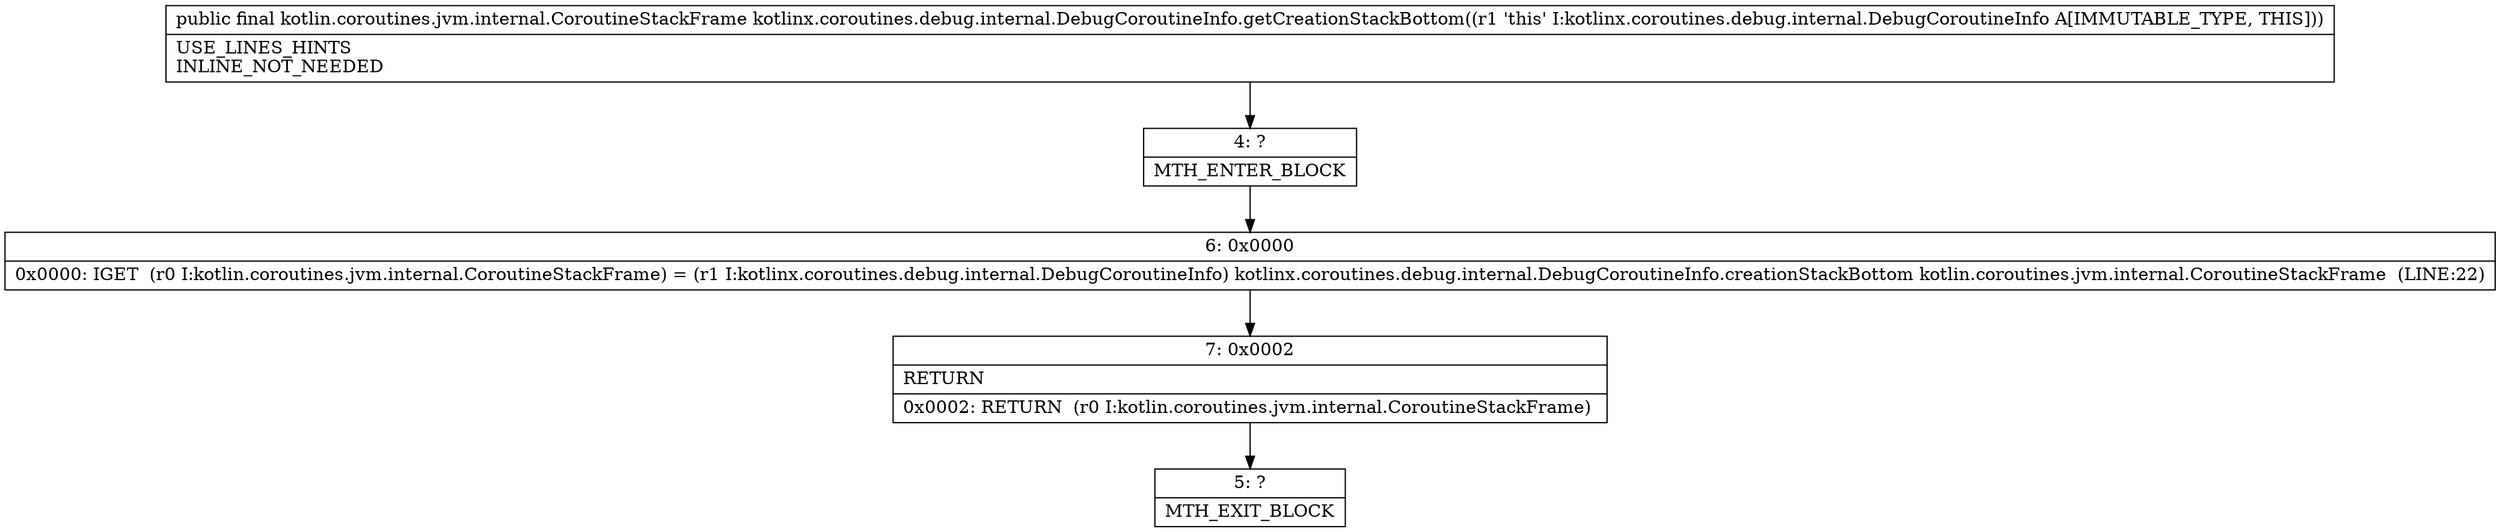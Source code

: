 digraph "CFG forkotlinx.coroutines.debug.internal.DebugCoroutineInfo.getCreationStackBottom()Lkotlin\/coroutines\/jvm\/internal\/CoroutineStackFrame;" {
Node_4 [shape=record,label="{4\:\ ?|MTH_ENTER_BLOCK\l}"];
Node_6 [shape=record,label="{6\:\ 0x0000|0x0000: IGET  (r0 I:kotlin.coroutines.jvm.internal.CoroutineStackFrame) = (r1 I:kotlinx.coroutines.debug.internal.DebugCoroutineInfo) kotlinx.coroutines.debug.internal.DebugCoroutineInfo.creationStackBottom kotlin.coroutines.jvm.internal.CoroutineStackFrame  (LINE:22)\l}"];
Node_7 [shape=record,label="{7\:\ 0x0002|RETURN\l|0x0002: RETURN  (r0 I:kotlin.coroutines.jvm.internal.CoroutineStackFrame) \l}"];
Node_5 [shape=record,label="{5\:\ ?|MTH_EXIT_BLOCK\l}"];
MethodNode[shape=record,label="{public final kotlin.coroutines.jvm.internal.CoroutineStackFrame kotlinx.coroutines.debug.internal.DebugCoroutineInfo.getCreationStackBottom((r1 'this' I:kotlinx.coroutines.debug.internal.DebugCoroutineInfo A[IMMUTABLE_TYPE, THIS]))  | USE_LINES_HINTS\lINLINE_NOT_NEEDED\l}"];
MethodNode -> Node_4;Node_4 -> Node_6;
Node_6 -> Node_7;
Node_7 -> Node_5;
}

